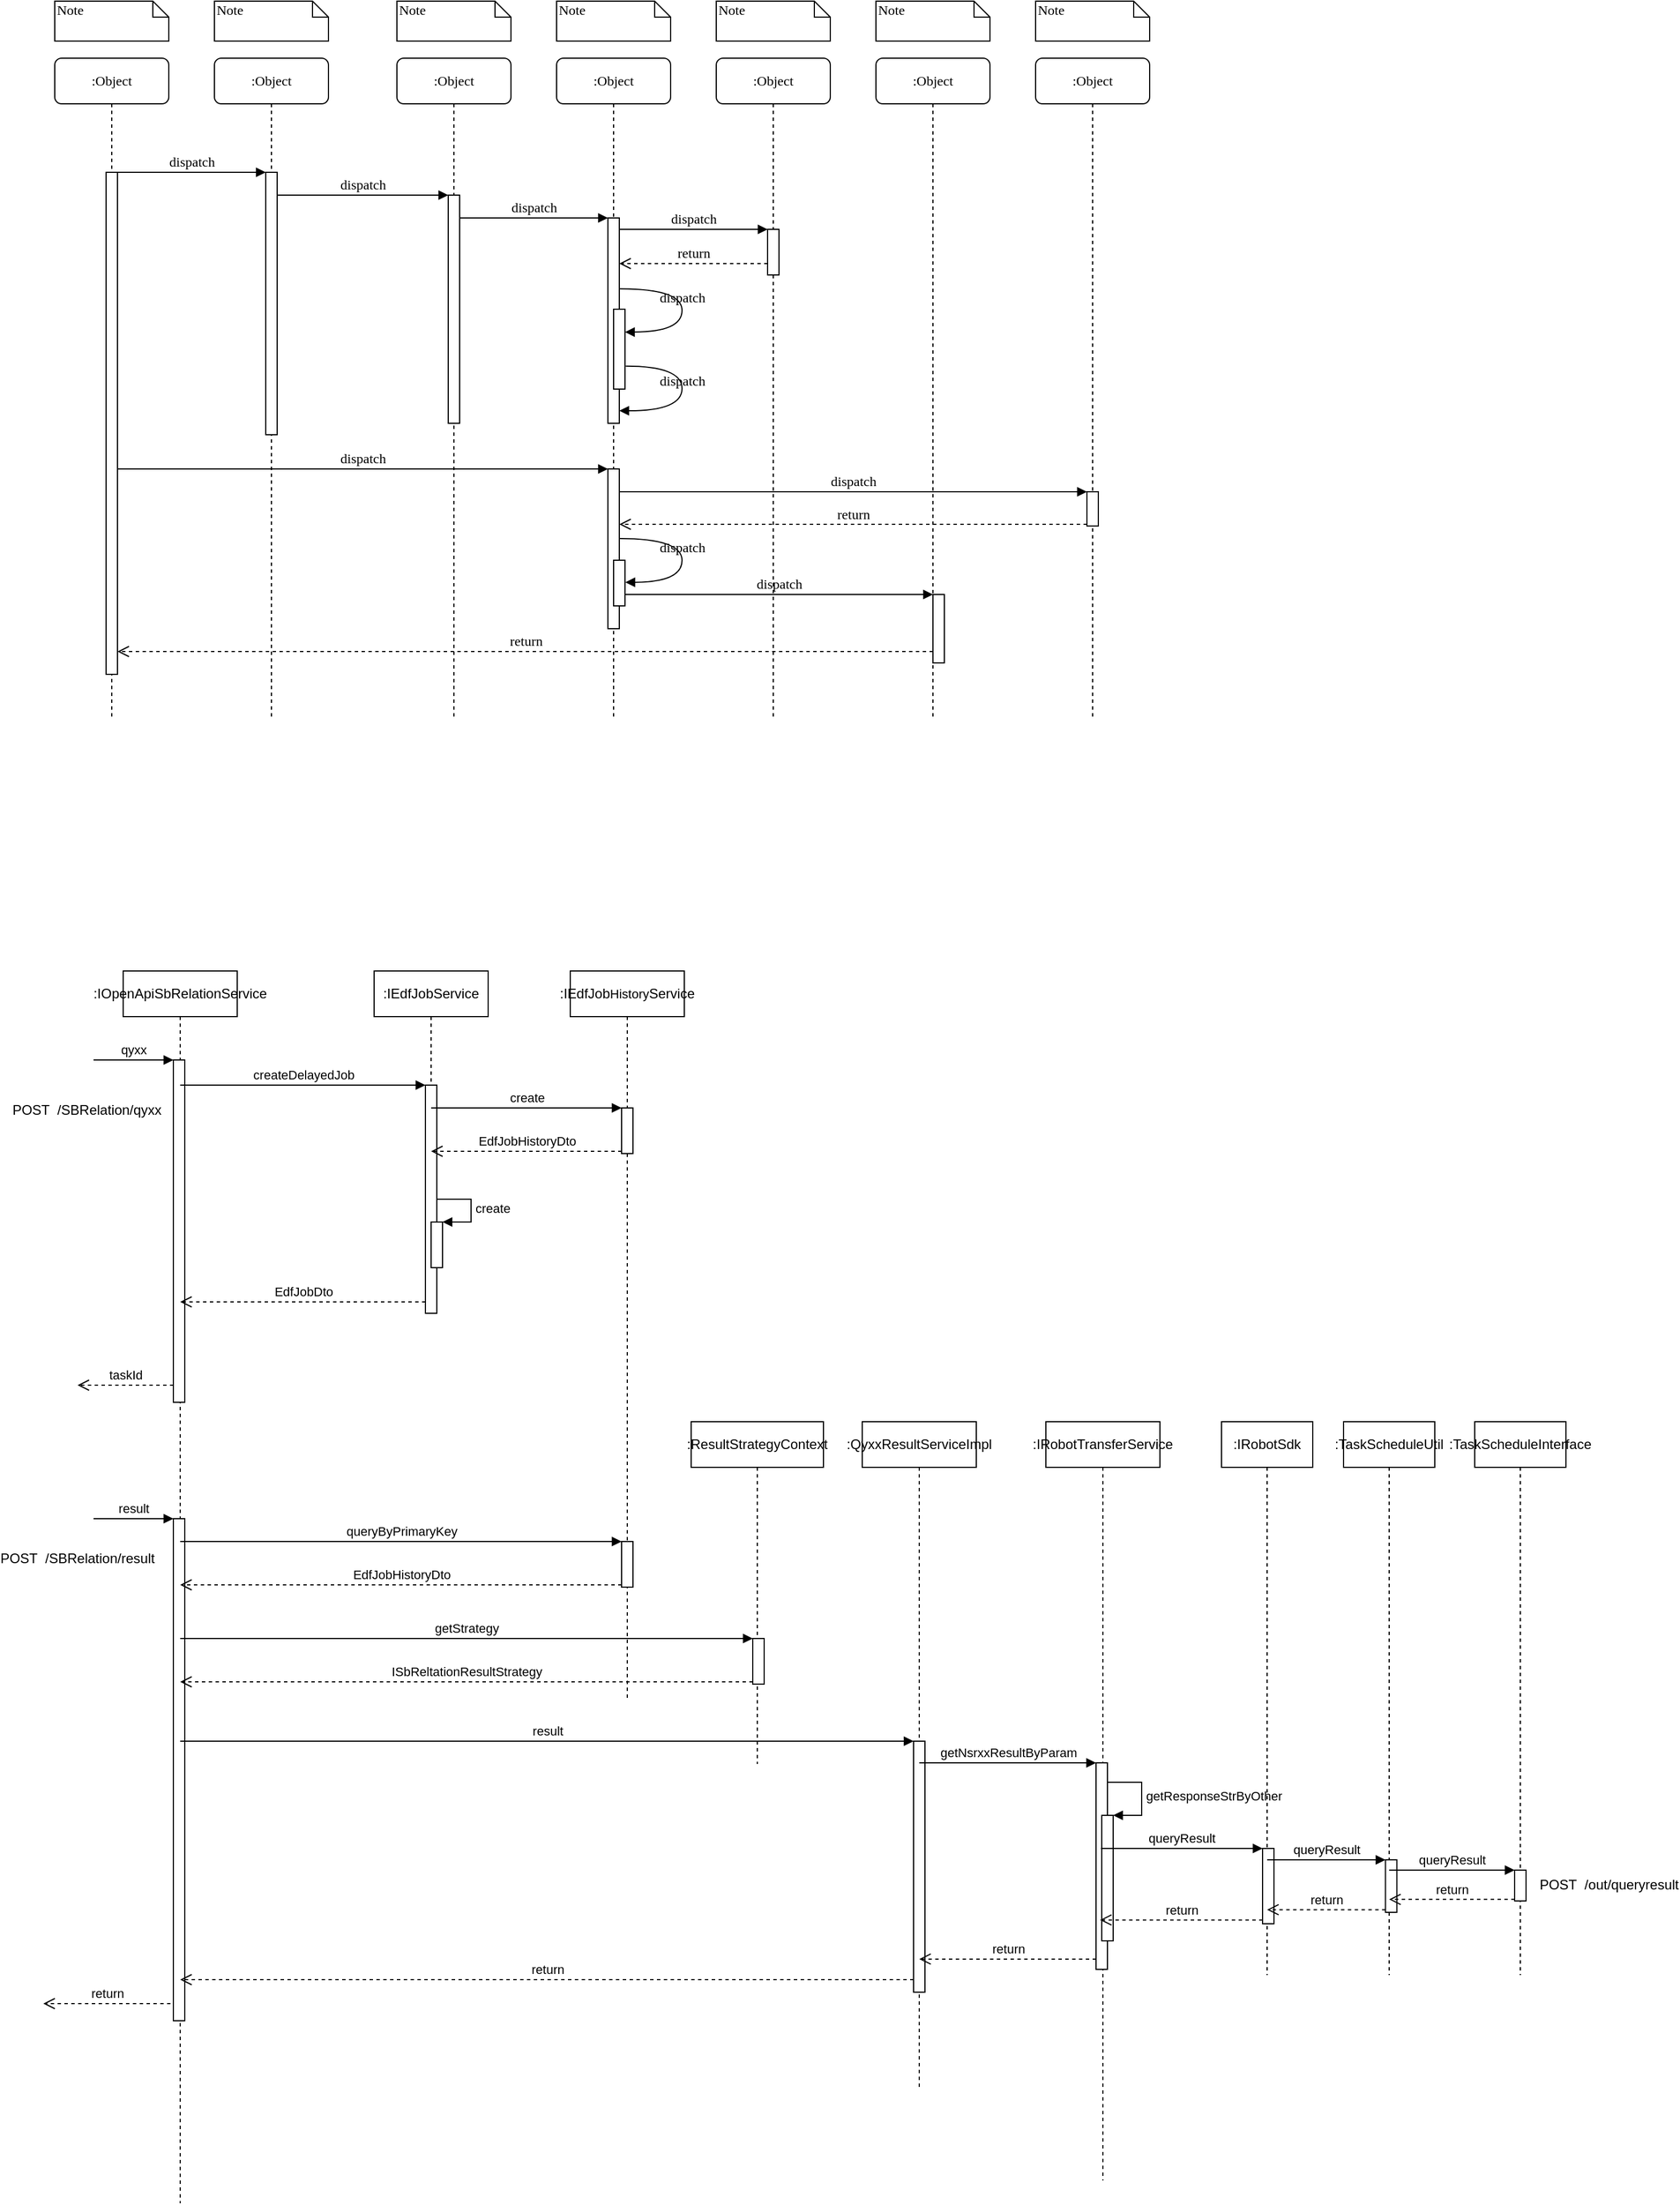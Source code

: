 <mxfile version="17.1.3" type="github">
  <diagram name="Page-1" id="13e1069c-82ec-6db2-03f1-153e76fe0fe0">
    <mxGraphModel dx="1800" dy="1038" grid="1" gridSize="10" guides="1" tooltips="1" connect="1" arrows="1" fold="1" page="1" pageScale="1" pageWidth="1100" pageHeight="850" background="none" math="0" shadow="0">
      <root>
        <mxCell id="0" />
        <mxCell id="1" parent="0" />
        <mxCell id="7baba1c4bc27f4b0-2" value=":Object" style="shape=umlLifeline;perimeter=lifelinePerimeter;whiteSpace=wrap;html=1;container=1;collapsible=0;recursiveResize=0;outlineConnect=0;rounded=1;shadow=0;comic=0;labelBackgroundColor=none;strokeWidth=1;fontFamily=Verdana;fontSize=12;align=center;" parent="1" vertex="1">
          <mxGeometry x="240" y="80" width="100" height="580" as="geometry" />
        </mxCell>
        <mxCell id="7baba1c4bc27f4b0-10" value="" style="html=1;points=[];perimeter=orthogonalPerimeter;rounded=0;shadow=0;comic=0;labelBackgroundColor=none;strokeWidth=1;fontFamily=Verdana;fontSize=12;align=center;" parent="7baba1c4bc27f4b0-2" vertex="1">
          <mxGeometry x="45" y="100" width="10" height="230" as="geometry" />
        </mxCell>
        <mxCell id="7baba1c4bc27f4b0-3" value=":Object" style="shape=umlLifeline;perimeter=lifelinePerimeter;whiteSpace=wrap;html=1;container=1;collapsible=0;recursiveResize=0;outlineConnect=0;rounded=1;shadow=0;comic=0;labelBackgroundColor=none;strokeWidth=1;fontFamily=Verdana;fontSize=12;align=center;" parent="1" vertex="1">
          <mxGeometry x="400" y="80" width="100" height="580" as="geometry" />
        </mxCell>
        <mxCell id="7baba1c4bc27f4b0-13" value="" style="html=1;points=[];perimeter=orthogonalPerimeter;rounded=0;shadow=0;comic=0;labelBackgroundColor=none;strokeWidth=1;fontFamily=Verdana;fontSize=12;align=center;" parent="7baba1c4bc27f4b0-3" vertex="1">
          <mxGeometry x="45" y="120" width="10" height="200" as="geometry" />
        </mxCell>
        <mxCell id="7baba1c4bc27f4b0-4" value=":Object" style="shape=umlLifeline;perimeter=lifelinePerimeter;whiteSpace=wrap;html=1;container=1;collapsible=0;recursiveResize=0;outlineConnect=0;rounded=1;shadow=0;comic=0;labelBackgroundColor=none;strokeWidth=1;fontFamily=Verdana;fontSize=12;align=center;" parent="1" vertex="1">
          <mxGeometry x="540" y="80" width="100" height="580" as="geometry" />
        </mxCell>
        <mxCell id="7baba1c4bc27f4b0-5" value=":Object" style="shape=umlLifeline;perimeter=lifelinePerimeter;whiteSpace=wrap;html=1;container=1;collapsible=0;recursiveResize=0;outlineConnect=0;rounded=1;shadow=0;comic=0;labelBackgroundColor=none;strokeWidth=1;fontFamily=Verdana;fontSize=12;align=center;" parent="1" vertex="1">
          <mxGeometry x="680" y="80" width="100" height="580" as="geometry" />
        </mxCell>
        <mxCell id="7baba1c4bc27f4b0-6" value=":Object" style="shape=umlLifeline;perimeter=lifelinePerimeter;whiteSpace=wrap;html=1;container=1;collapsible=0;recursiveResize=0;outlineConnect=0;rounded=1;shadow=0;comic=0;labelBackgroundColor=none;strokeWidth=1;fontFamily=Verdana;fontSize=12;align=center;" parent="1" vertex="1">
          <mxGeometry x="820" y="80" width="100" height="580" as="geometry" />
        </mxCell>
        <mxCell id="7baba1c4bc27f4b0-7" value=":Object" style="shape=umlLifeline;perimeter=lifelinePerimeter;whiteSpace=wrap;html=1;container=1;collapsible=0;recursiveResize=0;outlineConnect=0;rounded=1;shadow=0;comic=0;labelBackgroundColor=none;strokeWidth=1;fontFamily=Verdana;fontSize=12;align=center;" parent="1" vertex="1">
          <mxGeometry x="960" y="80" width="100" height="580" as="geometry" />
        </mxCell>
        <mxCell id="7baba1c4bc27f4b0-8" value=":Object" style="shape=umlLifeline;perimeter=lifelinePerimeter;whiteSpace=wrap;html=1;container=1;collapsible=0;recursiveResize=0;outlineConnect=0;rounded=1;shadow=0;comic=0;labelBackgroundColor=none;strokeWidth=1;fontFamily=Verdana;fontSize=12;align=center;" parent="1" vertex="1">
          <mxGeometry x="100" y="80" width="100" height="580" as="geometry" />
        </mxCell>
        <mxCell id="7baba1c4bc27f4b0-9" value="" style="html=1;points=[];perimeter=orthogonalPerimeter;rounded=0;shadow=0;comic=0;labelBackgroundColor=none;strokeWidth=1;fontFamily=Verdana;fontSize=12;align=center;" parent="7baba1c4bc27f4b0-8" vertex="1">
          <mxGeometry x="45" y="100" width="10" height="440" as="geometry" />
        </mxCell>
        <mxCell id="7baba1c4bc27f4b0-16" value="" style="html=1;points=[];perimeter=orthogonalPerimeter;rounded=0;shadow=0;comic=0;labelBackgroundColor=none;strokeWidth=1;fontFamily=Verdana;fontSize=12;align=center;" parent="1" vertex="1">
          <mxGeometry x="585" y="220" width="10" height="180" as="geometry" />
        </mxCell>
        <mxCell id="7baba1c4bc27f4b0-17" value="dispatch" style="html=1;verticalAlign=bottom;endArrow=block;labelBackgroundColor=none;fontFamily=Verdana;fontSize=12;edgeStyle=elbowEdgeStyle;elbow=vertical;" parent="1" source="7baba1c4bc27f4b0-13" target="7baba1c4bc27f4b0-16" edge="1">
          <mxGeometry relative="1" as="geometry">
            <mxPoint x="510" y="220" as="sourcePoint" />
            <Array as="points">
              <mxPoint x="460" y="220" />
            </Array>
          </mxGeometry>
        </mxCell>
        <mxCell id="7baba1c4bc27f4b0-19" value="" style="html=1;points=[];perimeter=orthogonalPerimeter;rounded=0;shadow=0;comic=0;labelBackgroundColor=none;strokeWidth=1;fontFamily=Verdana;fontSize=12;align=center;" parent="1" vertex="1">
          <mxGeometry x="725" y="230" width="10" height="40" as="geometry" />
        </mxCell>
        <mxCell id="7baba1c4bc27f4b0-20" value="dispatch" style="html=1;verticalAlign=bottom;endArrow=block;entryX=0;entryY=0;labelBackgroundColor=none;fontFamily=Verdana;fontSize=12;edgeStyle=elbowEdgeStyle;elbow=vertical;" parent="1" source="7baba1c4bc27f4b0-16" target="7baba1c4bc27f4b0-19" edge="1">
          <mxGeometry relative="1" as="geometry">
            <mxPoint x="650" y="230" as="sourcePoint" />
          </mxGeometry>
        </mxCell>
        <mxCell id="7baba1c4bc27f4b0-21" value="return" style="html=1;verticalAlign=bottom;endArrow=open;dashed=1;endSize=8;labelBackgroundColor=none;fontFamily=Verdana;fontSize=12;edgeStyle=elbowEdgeStyle;elbow=vertical;" parent="1" source="7baba1c4bc27f4b0-19" target="7baba1c4bc27f4b0-16" edge="1">
          <mxGeometry relative="1" as="geometry">
            <mxPoint x="650" y="306" as="targetPoint" />
            <Array as="points">
              <mxPoint x="670" y="260" />
              <mxPoint x="700" y="260" />
            </Array>
          </mxGeometry>
        </mxCell>
        <mxCell id="7baba1c4bc27f4b0-22" value="" style="html=1;points=[];perimeter=orthogonalPerimeter;rounded=0;shadow=0;comic=0;labelBackgroundColor=none;strokeWidth=1;fontFamily=Verdana;fontSize=12;align=center;" parent="1" vertex="1">
          <mxGeometry x="585" y="440" width="10" height="140" as="geometry" />
        </mxCell>
        <mxCell id="7baba1c4bc27f4b0-23" value="dispatch" style="html=1;verticalAlign=bottom;endArrow=block;entryX=0;entryY=0;labelBackgroundColor=none;fontFamily=Verdana;fontSize=12;" parent="1" source="7baba1c4bc27f4b0-9" target="7baba1c4bc27f4b0-22" edge="1">
          <mxGeometry relative="1" as="geometry">
            <mxPoint x="510" y="420" as="sourcePoint" />
          </mxGeometry>
        </mxCell>
        <mxCell id="7baba1c4bc27f4b0-25" value="" style="html=1;points=[];perimeter=orthogonalPerimeter;rounded=0;shadow=0;comic=0;labelBackgroundColor=none;strokeColor=#000000;strokeWidth=1;fillColor=#FFFFFF;fontFamily=Verdana;fontSize=12;fontColor=#000000;align=center;" parent="1" vertex="1">
          <mxGeometry x="1005" y="460" width="10" height="30" as="geometry" />
        </mxCell>
        <mxCell id="7baba1c4bc27f4b0-26" value="dispatch" style="html=1;verticalAlign=bottom;endArrow=block;entryX=0;entryY=0;labelBackgroundColor=none;fontFamily=Verdana;fontSize=12;" parent="1" source="7baba1c4bc27f4b0-22" target="7baba1c4bc27f4b0-25" edge="1">
          <mxGeometry relative="1" as="geometry">
            <mxPoint x="930" y="340" as="sourcePoint" />
          </mxGeometry>
        </mxCell>
        <mxCell id="7baba1c4bc27f4b0-27" value="return" style="html=1;verticalAlign=bottom;endArrow=open;dashed=1;endSize=8;exitX=0;exitY=0.95;labelBackgroundColor=none;fontFamily=Verdana;fontSize=12;" parent="1" source="7baba1c4bc27f4b0-25" target="7baba1c4bc27f4b0-22" edge="1">
          <mxGeometry relative="1" as="geometry">
            <mxPoint x="930" y="416" as="targetPoint" />
          </mxGeometry>
        </mxCell>
        <mxCell id="7baba1c4bc27f4b0-28" value="" style="html=1;points=[];perimeter=orthogonalPerimeter;rounded=0;shadow=0;comic=0;labelBackgroundColor=none;strokeWidth=1;fontFamily=Verdana;fontSize=12;align=center;" parent="1" vertex="1">
          <mxGeometry x="870" y="550" width="10" height="60" as="geometry" />
        </mxCell>
        <mxCell id="7baba1c4bc27f4b0-29" value="dispatch" style="html=1;verticalAlign=bottom;endArrow=block;entryX=0;entryY=0;labelBackgroundColor=none;fontFamily=Verdana;fontSize=12;edgeStyle=elbowEdgeStyle;elbow=vertical;" parent="1" source="7baba1c4bc27f4b0-37" target="7baba1c4bc27f4b0-28" edge="1">
          <mxGeometry relative="1" as="geometry">
            <mxPoint x="800" y="550" as="sourcePoint" />
          </mxGeometry>
        </mxCell>
        <mxCell id="7baba1c4bc27f4b0-30" value="return" style="html=1;verticalAlign=bottom;endArrow=open;dashed=1;endSize=8;labelBackgroundColor=none;fontFamily=Verdana;fontSize=12;edgeStyle=elbowEdgeStyle;elbow=vertical;" parent="1" source="7baba1c4bc27f4b0-28" target="7baba1c4bc27f4b0-9" edge="1">
          <mxGeometry relative="1" as="geometry">
            <mxPoint x="800" y="626" as="targetPoint" />
            <Array as="points">
              <mxPoint x="570" y="600" />
            </Array>
          </mxGeometry>
        </mxCell>
        <mxCell id="7baba1c4bc27f4b0-11" value="dispatch" style="html=1;verticalAlign=bottom;endArrow=block;entryX=0;entryY=0;labelBackgroundColor=none;fontFamily=Verdana;fontSize=12;edgeStyle=elbowEdgeStyle;elbow=vertical;" parent="1" source="7baba1c4bc27f4b0-9" target="7baba1c4bc27f4b0-10" edge="1">
          <mxGeometry relative="1" as="geometry">
            <mxPoint x="220" y="190" as="sourcePoint" />
          </mxGeometry>
        </mxCell>
        <mxCell id="7baba1c4bc27f4b0-14" value="dispatch" style="html=1;verticalAlign=bottom;endArrow=block;entryX=0;entryY=0;labelBackgroundColor=none;fontFamily=Verdana;fontSize=12;edgeStyle=elbowEdgeStyle;elbow=vertical;" parent="1" source="7baba1c4bc27f4b0-10" target="7baba1c4bc27f4b0-13" edge="1">
          <mxGeometry relative="1" as="geometry">
            <mxPoint x="370" y="200" as="sourcePoint" />
          </mxGeometry>
        </mxCell>
        <mxCell id="7baba1c4bc27f4b0-34" value="" style="html=1;points=[];perimeter=orthogonalPerimeter;rounded=0;shadow=0;comic=0;labelBackgroundColor=none;strokeWidth=1;fontFamily=Verdana;fontSize=12;align=center;" parent="1" vertex="1">
          <mxGeometry x="590" y="300" width="10" height="70" as="geometry" />
        </mxCell>
        <mxCell id="7baba1c4bc27f4b0-35" value="dispatch" style="html=1;verticalAlign=bottom;endArrow=block;labelBackgroundColor=none;fontFamily=Verdana;fontSize=12;elbow=vertical;edgeStyle=orthogonalEdgeStyle;curved=1;entryX=1;entryY=0.286;entryPerimeter=0;exitX=1.038;exitY=0.345;exitPerimeter=0;" parent="1" source="7baba1c4bc27f4b0-16" target="7baba1c4bc27f4b0-34" edge="1">
          <mxGeometry relative="1" as="geometry">
            <mxPoint x="465" y="230" as="sourcePoint" />
            <mxPoint x="595" y="230" as="targetPoint" />
            <Array as="points">
              <mxPoint x="650" y="282" />
              <mxPoint x="650" y="320" />
            </Array>
          </mxGeometry>
        </mxCell>
        <mxCell id="7baba1c4bc27f4b0-36" value="dispatch" style="html=1;verticalAlign=bottom;endArrow=block;labelBackgroundColor=none;fontFamily=Verdana;fontSize=12;elbow=vertical;edgeStyle=orthogonalEdgeStyle;curved=1;exitX=1.066;exitY=0.713;exitPerimeter=0;" parent="1" source="7baba1c4bc27f4b0-34" edge="1">
          <mxGeometry relative="1" as="geometry">
            <mxPoint x="610.333" y="350" as="sourcePoint" />
            <mxPoint x="595" y="389" as="targetPoint" />
            <Array as="points">
              <mxPoint x="650" y="350" />
              <mxPoint x="650" y="389" />
            </Array>
          </mxGeometry>
        </mxCell>
        <mxCell id="7baba1c4bc27f4b0-37" value="" style="html=1;points=[];perimeter=orthogonalPerimeter;rounded=0;shadow=0;comic=0;labelBackgroundColor=none;strokeWidth=1;fontFamily=Verdana;fontSize=12;align=center;" parent="1" vertex="1">
          <mxGeometry x="590" y="520" width="10" height="40" as="geometry" />
        </mxCell>
        <mxCell id="7baba1c4bc27f4b0-39" value="dispatch" style="html=1;verticalAlign=bottom;endArrow=block;labelBackgroundColor=none;fontFamily=Verdana;fontSize=12;elbow=vertical;edgeStyle=orthogonalEdgeStyle;curved=1;entryX=1;entryY=0.286;entryPerimeter=0;exitX=1.038;exitY=0.345;exitPerimeter=0;" parent="1" edge="1">
          <mxGeometry relative="1" as="geometry">
            <mxPoint x="595.333" y="501" as="sourcePoint" />
            <mxPoint x="600.333" y="539.333" as="targetPoint" />
            <Array as="points">
              <mxPoint x="650" y="501" />
              <mxPoint x="650" y="539" />
            </Array>
          </mxGeometry>
        </mxCell>
        <mxCell id="7baba1c4bc27f4b0-40" value="Note" style="shape=note;whiteSpace=wrap;html=1;size=14;verticalAlign=top;align=left;spacingTop=-6;rounded=0;shadow=0;comic=0;labelBackgroundColor=none;strokeWidth=1;fontFamily=Verdana;fontSize=12" parent="1" vertex="1">
          <mxGeometry x="100" y="30" width="100" height="35" as="geometry" />
        </mxCell>
        <mxCell id="7baba1c4bc27f4b0-41" value="Note" style="shape=note;whiteSpace=wrap;html=1;size=14;verticalAlign=top;align=left;spacingTop=-6;rounded=0;shadow=0;comic=0;labelBackgroundColor=none;strokeWidth=1;fontFamily=Verdana;fontSize=12" parent="1" vertex="1">
          <mxGeometry x="240" y="30" width="100" height="35" as="geometry" />
        </mxCell>
        <mxCell id="7baba1c4bc27f4b0-42" value="Note" style="shape=note;whiteSpace=wrap;html=1;size=14;verticalAlign=top;align=left;spacingTop=-6;rounded=0;shadow=0;comic=0;labelBackgroundColor=none;strokeWidth=1;fontFamily=Verdana;fontSize=12" parent="1" vertex="1">
          <mxGeometry x="400" y="30" width="100" height="35" as="geometry" />
        </mxCell>
        <mxCell id="7baba1c4bc27f4b0-43" value="Note" style="shape=note;whiteSpace=wrap;html=1;size=14;verticalAlign=top;align=left;spacingTop=-6;rounded=0;shadow=0;comic=0;labelBackgroundColor=none;strokeWidth=1;fontFamily=Verdana;fontSize=12" parent="1" vertex="1">
          <mxGeometry x="540" y="30" width="100" height="35" as="geometry" />
        </mxCell>
        <mxCell id="7baba1c4bc27f4b0-44" value="Note" style="shape=note;whiteSpace=wrap;html=1;size=14;verticalAlign=top;align=left;spacingTop=-6;rounded=0;shadow=0;comic=0;labelBackgroundColor=none;strokeWidth=1;fontFamily=Verdana;fontSize=12" parent="1" vertex="1">
          <mxGeometry x="680" y="30" width="100" height="35" as="geometry" />
        </mxCell>
        <mxCell id="7baba1c4bc27f4b0-45" value="Note" style="shape=note;whiteSpace=wrap;html=1;size=14;verticalAlign=top;align=left;spacingTop=-6;rounded=0;shadow=0;comic=0;labelBackgroundColor=none;strokeWidth=1;fontFamily=Verdana;fontSize=12" parent="1" vertex="1">
          <mxGeometry x="820" y="30" width="100" height="35" as="geometry" />
        </mxCell>
        <mxCell id="7baba1c4bc27f4b0-46" value="Note" style="shape=note;whiteSpace=wrap;html=1;size=14;verticalAlign=top;align=left;spacingTop=-6;rounded=0;shadow=0;comic=0;labelBackgroundColor=none;strokeWidth=1;fontFamily=Verdana;fontSize=12" parent="1" vertex="1">
          <mxGeometry x="960" y="30" width="100" height="35" as="geometry" />
        </mxCell>
        <mxCell id="DIR0Ms290Oy7EGT7Wssu-2" value=":IOpenApiSbRelationService" style="shape=umlLifeline;perimeter=lifelinePerimeter;whiteSpace=wrap;html=1;container=1;collapsible=0;recursiveResize=0;outlineConnect=0;" vertex="1" parent="1">
          <mxGeometry x="160" y="880" width="100" height="1080" as="geometry" />
        </mxCell>
        <mxCell id="DIR0Ms290Oy7EGT7Wssu-3" value="" style="html=1;points=[];perimeter=orthogonalPerimeter;" vertex="1" parent="DIR0Ms290Oy7EGT7Wssu-2">
          <mxGeometry x="44" y="78" width="10" height="300" as="geometry" />
        </mxCell>
        <mxCell id="DIR0Ms290Oy7EGT7Wssu-4" value="qyxx" style="html=1;verticalAlign=bottom;endArrow=block;entryX=0;entryY=0;rounded=0;" edge="1" target="DIR0Ms290Oy7EGT7Wssu-3" parent="DIR0Ms290Oy7EGT7Wssu-2">
          <mxGeometry relative="1" as="geometry">
            <mxPoint x="-26" y="78" as="sourcePoint" />
          </mxGeometry>
        </mxCell>
        <mxCell id="DIR0Ms290Oy7EGT7Wssu-5" value="taskId" style="html=1;verticalAlign=bottom;endArrow=open;dashed=1;endSize=8;exitX=0;exitY=0.95;rounded=0;" edge="1" source="DIR0Ms290Oy7EGT7Wssu-3" parent="DIR0Ms290Oy7EGT7Wssu-2">
          <mxGeometry relative="1" as="geometry">
            <mxPoint x="-40" y="363" as="targetPoint" />
          </mxGeometry>
        </mxCell>
        <mxCell id="DIR0Ms290Oy7EGT7Wssu-22" value="" style="html=1;points=[];perimeter=orthogonalPerimeter;" vertex="1" parent="DIR0Ms290Oy7EGT7Wssu-2">
          <mxGeometry x="44" y="480" width="10" height="440" as="geometry" />
        </mxCell>
        <mxCell id="DIR0Ms290Oy7EGT7Wssu-23" value="result" style="html=1;verticalAlign=bottom;endArrow=block;entryX=0;entryY=0;rounded=0;" edge="1" target="DIR0Ms290Oy7EGT7Wssu-22" parent="DIR0Ms290Oy7EGT7Wssu-2">
          <mxGeometry relative="1" as="geometry">
            <mxPoint x="-26" y="480" as="sourcePoint" />
          </mxGeometry>
        </mxCell>
        <mxCell id="DIR0Ms290Oy7EGT7Wssu-24" value="return" style="html=1;verticalAlign=bottom;endArrow=open;dashed=1;endSize=8;exitX=-0.253;exitY=0.966;rounded=0;exitDx=0;exitDy=0;exitPerimeter=0;" edge="1" source="DIR0Ms290Oy7EGT7Wssu-22" parent="DIR0Ms290Oy7EGT7Wssu-2">
          <mxGeometry relative="1" as="geometry">
            <mxPoint x="-70" y="905" as="targetPoint" />
            <mxPoint x="44" y="557.0" as="sourcePoint" />
          </mxGeometry>
        </mxCell>
        <mxCell id="DIR0Ms290Oy7EGT7Wssu-6" value=":IEdfJobService" style="shape=umlLifeline;perimeter=lifelinePerimeter;whiteSpace=wrap;html=1;container=1;collapsible=0;recursiveResize=0;outlineConnect=0;" vertex="1" parent="1">
          <mxGeometry x="380" y="880" width="100" height="300" as="geometry" />
        </mxCell>
        <mxCell id="DIR0Ms290Oy7EGT7Wssu-7" value="" style="html=1;points=[];perimeter=orthogonalPerimeter;" vertex="1" parent="DIR0Ms290Oy7EGT7Wssu-6">
          <mxGeometry x="45" y="100" width="10" height="200" as="geometry" />
        </mxCell>
        <mxCell id="DIR0Ms290Oy7EGT7Wssu-19" value="" style="html=1;points=[];perimeter=orthogonalPerimeter;" vertex="1" parent="DIR0Ms290Oy7EGT7Wssu-6">
          <mxGeometry x="50" y="220" width="10" height="40" as="geometry" />
        </mxCell>
        <mxCell id="DIR0Ms290Oy7EGT7Wssu-20" value="&lt;span style=&quot;text-align: center&quot;&gt;create&lt;/span&gt;" style="edgeStyle=orthogonalEdgeStyle;html=1;align=left;spacingLeft=2;endArrow=block;rounded=0;entryX=1;entryY=0;" edge="1" target="DIR0Ms290Oy7EGT7Wssu-19" parent="DIR0Ms290Oy7EGT7Wssu-6">
          <mxGeometry relative="1" as="geometry">
            <mxPoint x="55" y="200" as="sourcePoint" />
            <Array as="points">
              <mxPoint x="85" y="200" />
            </Array>
          </mxGeometry>
        </mxCell>
        <mxCell id="DIR0Ms290Oy7EGT7Wssu-8" value="createDelayedJob" style="html=1;verticalAlign=bottom;endArrow=block;entryX=0;entryY=0;rounded=0;" edge="1" target="DIR0Ms290Oy7EGT7Wssu-7" parent="1" source="DIR0Ms290Oy7EGT7Wssu-2">
          <mxGeometry relative="1" as="geometry">
            <mxPoint x="260" y="980" as="sourcePoint" />
          </mxGeometry>
        </mxCell>
        <mxCell id="DIR0Ms290Oy7EGT7Wssu-9" value="EdfJobDto" style="html=1;verticalAlign=bottom;endArrow=open;dashed=1;endSize=8;exitX=0;exitY=0.95;rounded=0;" edge="1" source="DIR0Ms290Oy7EGT7Wssu-7" parent="1" target="DIR0Ms290Oy7EGT7Wssu-2">
          <mxGeometry relative="1" as="geometry">
            <mxPoint x="355" y="1056" as="targetPoint" />
          </mxGeometry>
        </mxCell>
        <mxCell id="DIR0Ms290Oy7EGT7Wssu-10" value=":IEdfJob&lt;span style=&quot;font-size: 11px ; background-color: rgb(255 , 255 , 255)&quot;&gt;History&lt;/span&gt;Service" style="shape=umlLifeline;perimeter=lifelinePerimeter;whiteSpace=wrap;html=1;container=1;collapsible=0;recursiveResize=0;outlineConnect=0;" vertex="1" parent="1">
          <mxGeometry x="552" y="880" width="100" height="640" as="geometry" />
        </mxCell>
        <mxCell id="DIR0Ms290Oy7EGT7Wssu-14" value="" style="html=1;points=[];perimeter=orthogonalPerimeter;" vertex="1" parent="DIR0Ms290Oy7EGT7Wssu-10">
          <mxGeometry x="45" y="120" width="10" height="40" as="geometry" />
        </mxCell>
        <mxCell id="DIR0Ms290Oy7EGT7Wssu-25" value="" style="html=1;points=[];perimeter=orthogonalPerimeter;" vertex="1" parent="DIR0Ms290Oy7EGT7Wssu-10">
          <mxGeometry x="45" y="500" width="10" height="40" as="geometry" />
        </mxCell>
        <mxCell id="DIR0Ms290Oy7EGT7Wssu-15" value="create" style="html=1;verticalAlign=bottom;endArrow=block;entryX=0;entryY=0;rounded=0;" edge="1" target="DIR0Ms290Oy7EGT7Wssu-14" parent="1" source="DIR0Ms290Oy7EGT7Wssu-6">
          <mxGeometry relative="1" as="geometry">
            <mxPoint x="555" y="1000" as="sourcePoint" />
          </mxGeometry>
        </mxCell>
        <mxCell id="DIR0Ms290Oy7EGT7Wssu-16" value="EdfJobHistoryDto" style="html=1;verticalAlign=bottom;endArrow=open;dashed=1;endSize=8;exitX=0;exitY=0.95;rounded=0;" edge="1" source="DIR0Ms290Oy7EGT7Wssu-14" parent="1" target="DIR0Ms290Oy7EGT7Wssu-6">
          <mxGeometry relative="1" as="geometry">
            <mxPoint x="555" y="1076" as="targetPoint" />
          </mxGeometry>
        </mxCell>
        <mxCell id="DIR0Ms290Oy7EGT7Wssu-21" value="POST&amp;nbsp;&amp;nbsp;/SBRelation/qyxx&amp;nbsp;" style="text;html=1;strokeColor=none;fillColor=none;align=center;verticalAlign=middle;whiteSpace=wrap;rounded=0;" vertex="1" parent="1">
          <mxGeometry x="100" y="987" width="60" height="30" as="geometry" />
        </mxCell>
        <mxCell id="DIR0Ms290Oy7EGT7Wssu-26" value="queryByPrimaryKey" style="html=1;verticalAlign=bottom;endArrow=block;entryX=0;entryY=0;rounded=0;" edge="1" target="DIR0Ms290Oy7EGT7Wssu-25" parent="1" source="DIR0Ms290Oy7EGT7Wssu-2">
          <mxGeometry relative="1" as="geometry">
            <mxPoint x="527" y="1380" as="sourcePoint" />
          </mxGeometry>
        </mxCell>
        <mxCell id="DIR0Ms290Oy7EGT7Wssu-27" value="EdfJobHistoryDto" style="html=1;verticalAlign=bottom;endArrow=open;dashed=1;endSize=8;exitX=0;exitY=0.95;rounded=0;" edge="1" source="DIR0Ms290Oy7EGT7Wssu-25" parent="1" target="DIR0Ms290Oy7EGT7Wssu-2">
          <mxGeometry relative="1" as="geometry">
            <mxPoint x="527" y="1456" as="targetPoint" />
          </mxGeometry>
        </mxCell>
        <mxCell id="DIR0Ms290Oy7EGT7Wssu-28" value=":ResultStrategyContext" style="shape=umlLifeline;perimeter=lifelinePerimeter;whiteSpace=wrap;html=1;container=1;collapsible=0;recursiveResize=0;outlineConnect=0;" vertex="1" parent="1">
          <mxGeometry x="658" y="1275" width="116" height="300" as="geometry" />
        </mxCell>
        <mxCell id="DIR0Ms290Oy7EGT7Wssu-29" value="" style="html=1;points=[];perimeter=orthogonalPerimeter;" vertex="1" parent="DIR0Ms290Oy7EGT7Wssu-28">
          <mxGeometry x="54" y="190" width="10" height="40" as="geometry" />
        </mxCell>
        <mxCell id="DIR0Ms290Oy7EGT7Wssu-30" value="getStrategy" style="html=1;verticalAlign=bottom;endArrow=block;entryX=0;entryY=0;rounded=0;" edge="1" target="DIR0Ms290Oy7EGT7Wssu-29" parent="1" source="DIR0Ms290Oy7EGT7Wssu-2">
          <mxGeometry relative="1" as="geometry">
            <mxPoint x="690" y="1450" as="sourcePoint" />
          </mxGeometry>
        </mxCell>
        <mxCell id="DIR0Ms290Oy7EGT7Wssu-31" value="ISbReltationResultStrategy" style="html=1;verticalAlign=bottom;endArrow=open;dashed=1;endSize=8;exitX=0;exitY=0.95;rounded=0;" edge="1" source="DIR0Ms290Oy7EGT7Wssu-29" parent="1" target="DIR0Ms290Oy7EGT7Wssu-2">
          <mxGeometry relative="1" as="geometry">
            <mxPoint x="690" y="1526" as="targetPoint" />
          </mxGeometry>
        </mxCell>
        <mxCell id="DIR0Ms290Oy7EGT7Wssu-32" value=":QyxxResultServiceImpl" style="shape=umlLifeline;perimeter=lifelinePerimeter;whiteSpace=wrap;html=1;container=1;collapsible=0;recursiveResize=0;outlineConnect=0;" vertex="1" parent="1">
          <mxGeometry x="808" y="1275" width="100" height="585" as="geometry" />
        </mxCell>
        <mxCell id="DIR0Ms290Oy7EGT7Wssu-34" value="" style="html=1;points=[];perimeter=orthogonalPerimeter;" vertex="1" parent="DIR0Ms290Oy7EGT7Wssu-32">
          <mxGeometry x="45" y="280" width="10" height="220" as="geometry" />
        </mxCell>
        <mxCell id="DIR0Ms290Oy7EGT7Wssu-35" value="result" style="html=1;verticalAlign=bottom;endArrow=block;entryX=0;entryY=0;rounded=0;" edge="1" target="DIR0Ms290Oy7EGT7Wssu-34" parent="1" source="DIR0Ms290Oy7EGT7Wssu-2">
          <mxGeometry relative="1" as="geometry">
            <mxPoint x="845" y="1540" as="sourcePoint" />
          </mxGeometry>
        </mxCell>
        <mxCell id="DIR0Ms290Oy7EGT7Wssu-36" value="return" style="html=1;verticalAlign=bottom;endArrow=open;dashed=1;endSize=8;exitX=0;exitY=0.95;rounded=0;" edge="1" source="DIR0Ms290Oy7EGT7Wssu-34" parent="1" target="DIR0Ms290Oy7EGT7Wssu-2">
          <mxGeometry relative="1" as="geometry">
            <mxPoint x="845" y="1616" as="targetPoint" />
          </mxGeometry>
        </mxCell>
        <mxCell id="DIR0Ms290Oy7EGT7Wssu-37" value=":IRobotTransferService" style="shape=umlLifeline;perimeter=lifelinePerimeter;whiteSpace=wrap;html=1;container=1;collapsible=0;recursiveResize=0;outlineConnect=0;" vertex="1" parent="1">
          <mxGeometry x="969" y="1275" width="100" height="665" as="geometry" />
        </mxCell>
        <mxCell id="DIR0Ms290Oy7EGT7Wssu-39" value="" style="html=1;points=[];perimeter=orthogonalPerimeter;" vertex="1" parent="DIR0Ms290Oy7EGT7Wssu-37">
          <mxGeometry x="44" y="299" width="10" height="181" as="geometry" />
        </mxCell>
        <mxCell id="DIR0Ms290Oy7EGT7Wssu-40" value="getNsrxxResultByParam" style="html=1;verticalAlign=bottom;endArrow=block;entryX=0;entryY=0;rounded=0;" edge="1" target="DIR0Ms290Oy7EGT7Wssu-39" parent="1" source="DIR0Ms290Oy7EGT7Wssu-32">
          <mxGeometry relative="1" as="geometry">
            <mxPoint x="943" y="1560" as="sourcePoint" />
          </mxGeometry>
        </mxCell>
        <mxCell id="DIR0Ms290Oy7EGT7Wssu-41" value="return" style="html=1;verticalAlign=bottom;endArrow=open;dashed=1;endSize=8;exitX=0;exitY=0.95;rounded=0;" edge="1" source="DIR0Ms290Oy7EGT7Wssu-39" parent="1" target="DIR0Ms290Oy7EGT7Wssu-32">
          <mxGeometry relative="1" as="geometry">
            <mxPoint x="943" y="1636" as="targetPoint" />
          </mxGeometry>
        </mxCell>
        <mxCell id="DIR0Ms290Oy7EGT7Wssu-42" value="" style="html=1;points=[];perimeter=orthogonalPerimeter;" vertex="1" parent="1">
          <mxGeometry x="1018" y="1620" width="10" height="110" as="geometry" />
        </mxCell>
        <mxCell id="DIR0Ms290Oy7EGT7Wssu-43" value="getResponseStrByOther" style="edgeStyle=orthogonalEdgeStyle;html=1;align=left;spacingLeft=2;endArrow=block;rounded=0;entryX=1;entryY=0;" edge="1" target="DIR0Ms290Oy7EGT7Wssu-42" parent="1">
          <mxGeometry relative="1" as="geometry">
            <mxPoint x="1023" y="1591" as="sourcePoint" />
            <Array as="points">
              <mxPoint x="1053" y="1591" />
            </Array>
          </mxGeometry>
        </mxCell>
        <mxCell id="DIR0Ms290Oy7EGT7Wssu-44" value=":IRobotSdk" style="shape=umlLifeline;perimeter=lifelinePerimeter;whiteSpace=wrap;html=1;container=1;collapsible=0;recursiveResize=0;outlineConnect=0;" vertex="1" parent="1">
          <mxGeometry x="1123" y="1275" width="80" height="485" as="geometry" />
        </mxCell>
        <mxCell id="DIR0Ms290Oy7EGT7Wssu-46" value="" style="html=1;points=[];perimeter=orthogonalPerimeter;" vertex="1" parent="DIR0Ms290Oy7EGT7Wssu-44">
          <mxGeometry x="36" y="374" width="10" height="66" as="geometry" />
        </mxCell>
        <mxCell id="DIR0Ms290Oy7EGT7Wssu-47" value="queryResult" style="html=1;verticalAlign=bottom;endArrow=block;entryX=0;entryY=0;rounded=0;" edge="1" target="DIR0Ms290Oy7EGT7Wssu-46" parent="1">
          <mxGeometry relative="1" as="geometry">
            <mxPoint x="1017.25" y="1649" as="sourcePoint" />
          </mxGeometry>
        </mxCell>
        <mxCell id="DIR0Ms290Oy7EGT7Wssu-48" value="return" style="html=1;verticalAlign=bottom;endArrow=open;dashed=1;endSize=8;exitX=0;exitY=0.95;rounded=0;" edge="1" source="DIR0Ms290Oy7EGT7Wssu-46" parent="1">
          <mxGeometry relative="1" as="geometry">
            <mxPoint x="1016.5" y="1711.7" as="targetPoint" />
          </mxGeometry>
        </mxCell>
        <mxCell id="DIR0Ms290Oy7EGT7Wssu-49" value=":TaskScheduleUtil" style="shape=umlLifeline;perimeter=lifelinePerimeter;whiteSpace=wrap;html=1;container=1;collapsible=0;recursiveResize=0;outlineConnect=0;" vertex="1" parent="1">
          <mxGeometry x="1230" y="1275" width="80" height="485" as="geometry" />
        </mxCell>
        <mxCell id="DIR0Ms290Oy7EGT7Wssu-51" value="" style="html=1;points=[];perimeter=orthogonalPerimeter;" vertex="1" parent="DIR0Ms290Oy7EGT7Wssu-49">
          <mxGeometry x="36.75" y="384" width="10" height="46" as="geometry" />
        </mxCell>
        <mxCell id="DIR0Ms290Oy7EGT7Wssu-52" value="queryResult" style="html=1;verticalAlign=bottom;endArrow=block;entryX=0;entryY=0;rounded=0;" edge="1" parent="1" target="DIR0Ms290Oy7EGT7Wssu-51" source="DIR0Ms290Oy7EGT7Wssu-44">
          <mxGeometry relative="1" as="geometry">
            <mxPoint x="1197.25" y="1659" as="sourcePoint" />
          </mxGeometry>
        </mxCell>
        <mxCell id="DIR0Ms290Oy7EGT7Wssu-53" value="return" style="html=1;verticalAlign=bottom;endArrow=open;dashed=1;endSize=8;exitX=0;exitY=0.95;rounded=0;" edge="1" parent="1" source="DIR0Ms290Oy7EGT7Wssu-51" target="DIR0Ms290Oy7EGT7Wssu-44">
          <mxGeometry relative="1" as="geometry">
            <mxPoint x="1197.25" y="1697" as="targetPoint" />
          </mxGeometry>
        </mxCell>
        <mxCell id="DIR0Ms290Oy7EGT7Wssu-54" value=":TaskScheduleInterface" style="shape=umlLifeline;perimeter=lifelinePerimeter;whiteSpace=wrap;html=1;container=1;collapsible=0;recursiveResize=0;outlineConnect=0;" vertex="1" parent="1">
          <mxGeometry x="1345" y="1275" width="80" height="485" as="geometry" />
        </mxCell>
        <mxCell id="DIR0Ms290Oy7EGT7Wssu-57" value="" style="html=1;points=[];perimeter=orthogonalPerimeter;" vertex="1" parent="DIR0Ms290Oy7EGT7Wssu-54">
          <mxGeometry x="35" y="393" width="10" height="27" as="geometry" />
        </mxCell>
        <mxCell id="DIR0Ms290Oy7EGT7Wssu-58" value="queryResult" style="html=1;verticalAlign=bottom;endArrow=block;entryX=0;entryY=0;rounded=0;" edge="1" parent="1" target="DIR0Ms290Oy7EGT7Wssu-57" source="DIR0Ms290Oy7EGT7Wssu-49">
          <mxGeometry relative="1" as="geometry">
            <mxPoint x="1337.25" y="1668" as="sourcePoint" />
          </mxGeometry>
        </mxCell>
        <mxCell id="DIR0Ms290Oy7EGT7Wssu-59" value="return" style="html=1;verticalAlign=bottom;endArrow=open;dashed=1;endSize=8;exitX=0;exitY=0.95;rounded=0;" edge="1" parent="1" source="DIR0Ms290Oy7EGT7Wssu-57" target="DIR0Ms290Oy7EGT7Wssu-49">
          <mxGeometry relative="1" as="geometry">
            <mxPoint x="1337.25" y="1687.95" as="targetPoint" />
          </mxGeometry>
        </mxCell>
        <mxCell id="DIR0Ms290Oy7EGT7Wssu-60" value="POST&amp;nbsp;&amp;nbsp;/SBRelation/result" style="text;html=1;strokeColor=none;fillColor=none;align=center;verticalAlign=middle;whiteSpace=wrap;rounded=0;" vertex="1" parent="1">
          <mxGeometry x="90" y="1380" width="60" height="30" as="geometry" />
        </mxCell>
        <mxCell id="DIR0Ms290Oy7EGT7Wssu-61" value="POST&amp;nbsp;&amp;nbsp;/out/queryresult" style="text;html=1;strokeColor=none;fillColor=none;align=center;verticalAlign=middle;whiteSpace=wrap;rounded=0;" vertex="1" parent="1">
          <mxGeometry x="1433" y="1666" width="60" height="30" as="geometry" />
        </mxCell>
      </root>
    </mxGraphModel>
  </diagram>
</mxfile>
